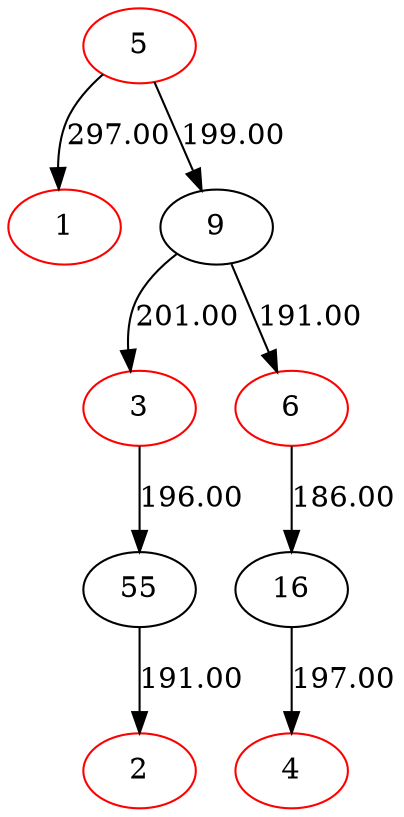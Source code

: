 digraph {
5[color=red]
1[color=red]
5->1[label=297.00]
9[color=black]
3[color=red]
55[color=black]
2[color=red]
55->2[label=191.00]
3->55[label=196.00]
9->3[label=201.00]
6[color=red]
16[color=black]
4[color=red]
16->4[label=197.00]
6->16[label=186.00]
9->6[label=191.00]
5->9[label=199.00]
}